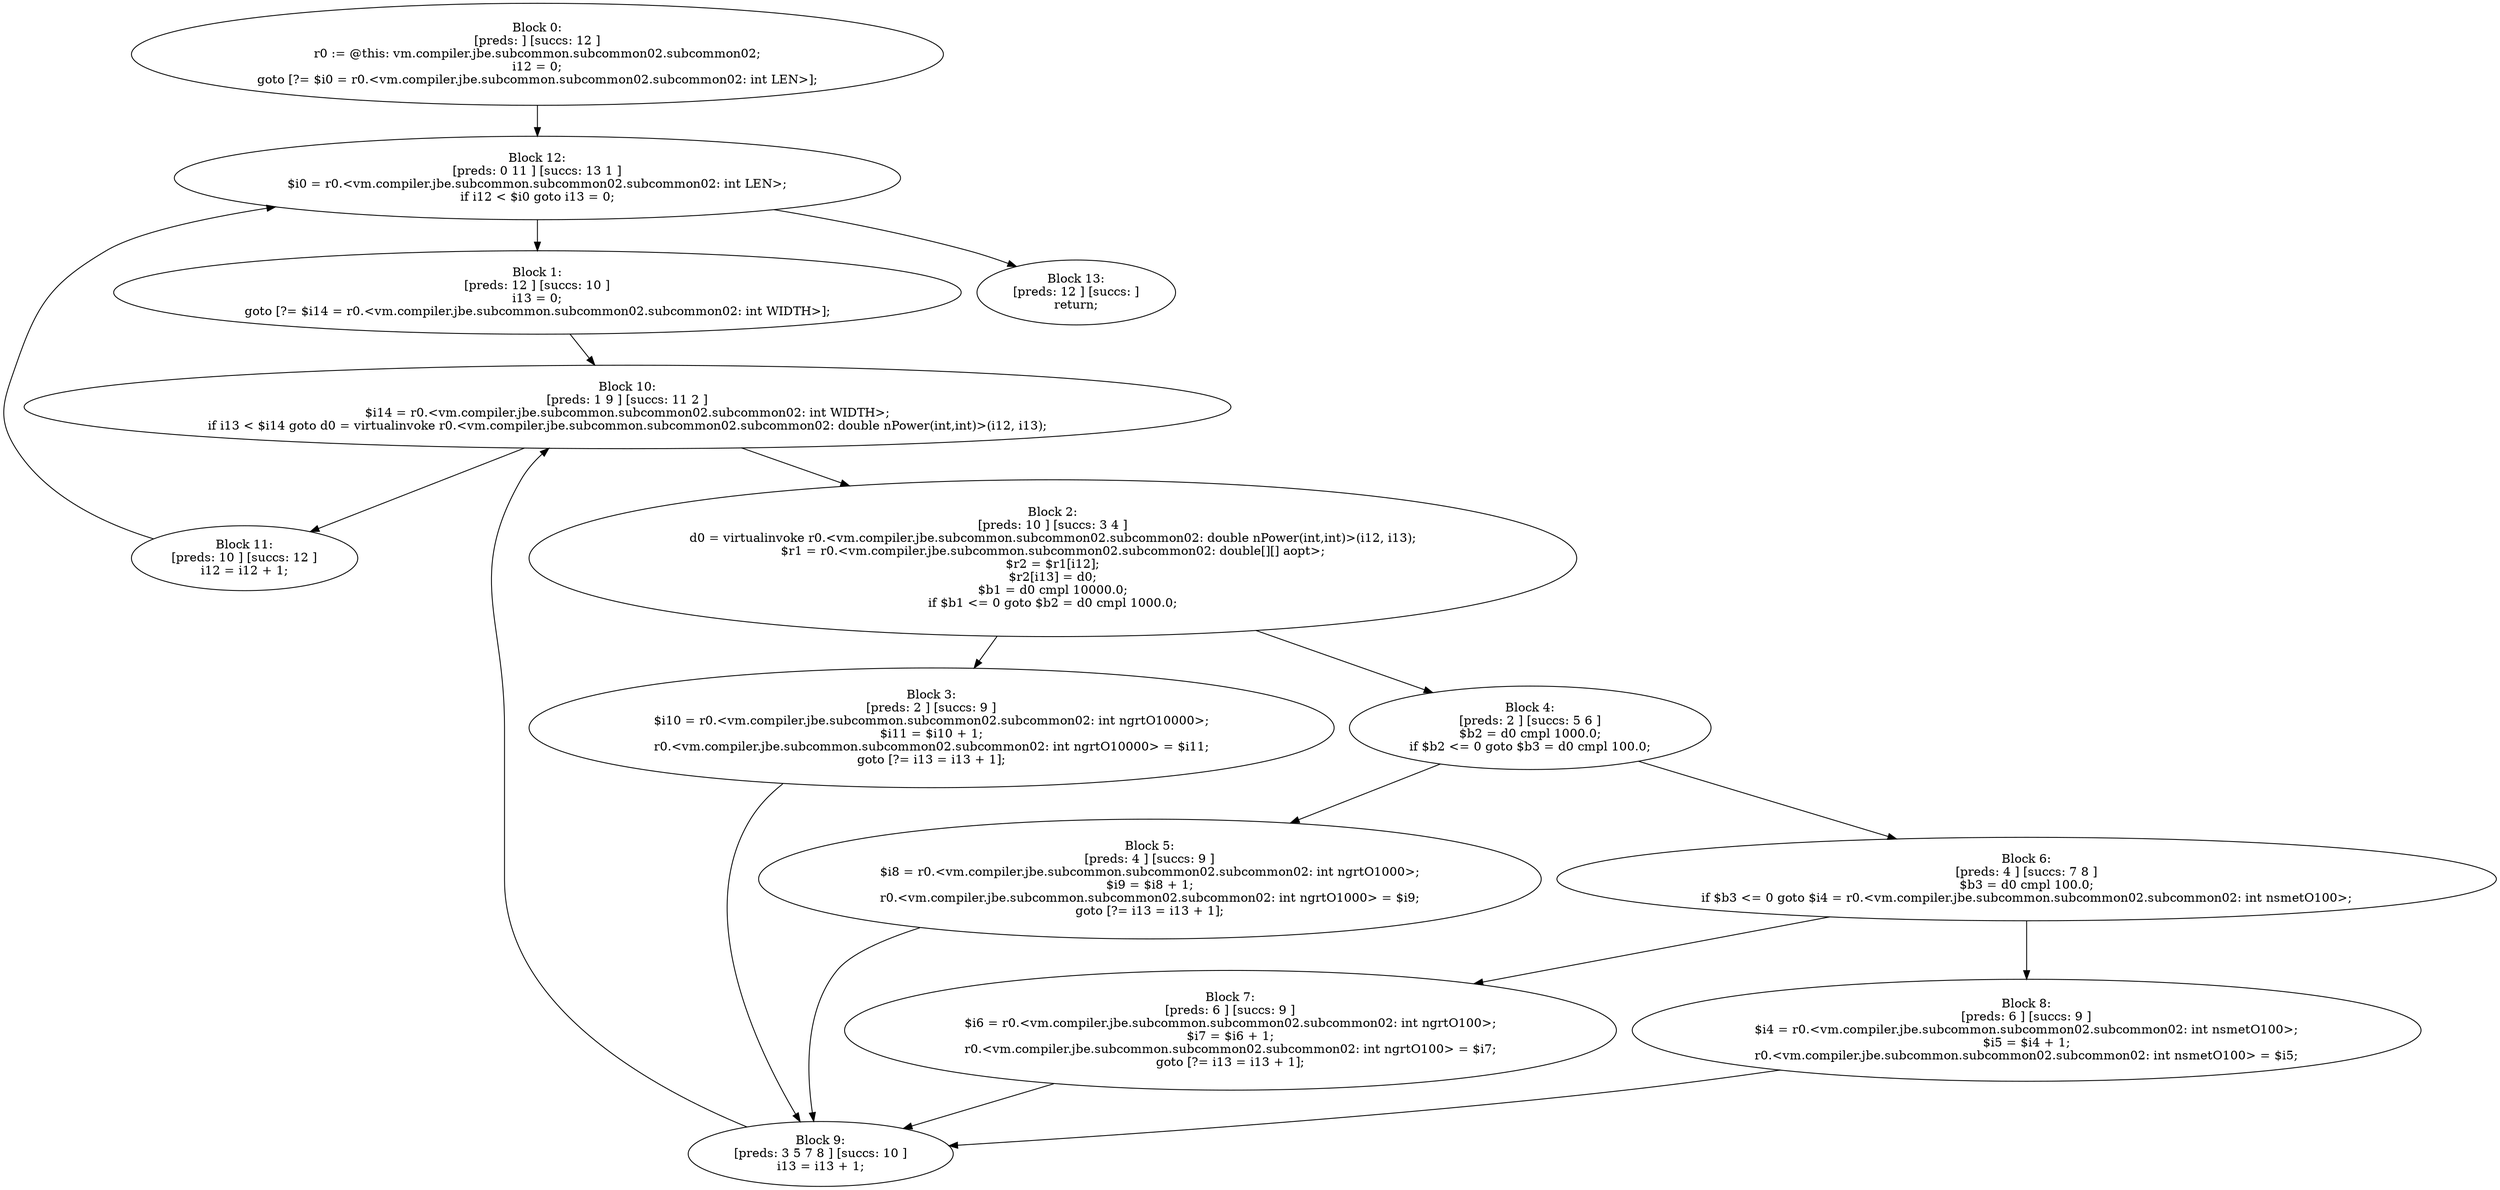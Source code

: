 digraph "unitGraph" {
    "Block 0:
[preds: ] [succs: 12 ]
r0 := @this: vm.compiler.jbe.subcommon.subcommon02.subcommon02;
i12 = 0;
goto [?= $i0 = r0.<vm.compiler.jbe.subcommon.subcommon02.subcommon02: int LEN>];
"
    "Block 1:
[preds: 12 ] [succs: 10 ]
i13 = 0;
goto [?= $i14 = r0.<vm.compiler.jbe.subcommon.subcommon02.subcommon02: int WIDTH>];
"
    "Block 2:
[preds: 10 ] [succs: 3 4 ]
d0 = virtualinvoke r0.<vm.compiler.jbe.subcommon.subcommon02.subcommon02: double nPower(int,int)>(i12, i13);
$r1 = r0.<vm.compiler.jbe.subcommon.subcommon02.subcommon02: double[][] aopt>;
$r2 = $r1[i12];
$r2[i13] = d0;
$b1 = d0 cmpl 10000.0;
if $b1 <= 0 goto $b2 = d0 cmpl 1000.0;
"
    "Block 3:
[preds: 2 ] [succs: 9 ]
$i10 = r0.<vm.compiler.jbe.subcommon.subcommon02.subcommon02: int ngrtO10000>;
$i11 = $i10 + 1;
r0.<vm.compiler.jbe.subcommon.subcommon02.subcommon02: int ngrtO10000> = $i11;
goto [?= i13 = i13 + 1];
"
    "Block 4:
[preds: 2 ] [succs: 5 6 ]
$b2 = d0 cmpl 1000.0;
if $b2 <= 0 goto $b3 = d0 cmpl 100.0;
"
    "Block 5:
[preds: 4 ] [succs: 9 ]
$i8 = r0.<vm.compiler.jbe.subcommon.subcommon02.subcommon02: int ngrtO1000>;
$i9 = $i8 + 1;
r0.<vm.compiler.jbe.subcommon.subcommon02.subcommon02: int ngrtO1000> = $i9;
goto [?= i13 = i13 + 1];
"
    "Block 6:
[preds: 4 ] [succs: 7 8 ]
$b3 = d0 cmpl 100.0;
if $b3 <= 0 goto $i4 = r0.<vm.compiler.jbe.subcommon.subcommon02.subcommon02: int nsmetO100>;
"
    "Block 7:
[preds: 6 ] [succs: 9 ]
$i6 = r0.<vm.compiler.jbe.subcommon.subcommon02.subcommon02: int ngrtO100>;
$i7 = $i6 + 1;
r0.<vm.compiler.jbe.subcommon.subcommon02.subcommon02: int ngrtO100> = $i7;
goto [?= i13 = i13 + 1];
"
    "Block 8:
[preds: 6 ] [succs: 9 ]
$i4 = r0.<vm.compiler.jbe.subcommon.subcommon02.subcommon02: int nsmetO100>;
$i5 = $i4 + 1;
r0.<vm.compiler.jbe.subcommon.subcommon02.subcommon02: int nsmetO100> = $i5;
"
    "Block 9:
[preds: 3 5 7 8 ] [succs: 10 ]
i13 = i13 + 1;
"
    "Block 10:
[preds: 1 9 ] [succs: 11 2 ]
$i14 = r0.<vm.compiler.jbe.subcommon.subcommon02.subcommon02: int WIDTH>;
if i13 < $i14 goto d0 = virtualinvoke r0.<vm.compiler.jbe.subcommon.subcommon02.subcommon02: double nPower(int,int)>(i12, i13);
"
    "Block 11:
[preds: 10 ] [succs: 12 ]
i12 = i12 + 1;
"
    "Block 12:
[preds: 0 11 ] [succs: 13 1 ]
$i0 = r0.<vm.compiler.jbe.subcommon.subcommon02.subcommon02: int LEN>;
if i12 < $i0 goto i13 = 0;
"
    "Block 13:
[preds: 12 ] [succs: ]
return;
"
    "Block 0:
[preds: ] [succs: 12 ]
r0 := @this: vm.compiler.jbe.subcommon.subcommon02.subcommon02;
i12 = 0;
goto [?= $i0 = r0.<vm.compiler.jbe.subcommon.subcommon02.subcommon02: int LEN>];
"->"Block 12:
[preds: 0 11 ] [succs: 13 1 ]
$i0 = r0.<vm.compiler.jbe.subcommon.subcommon02.subcommon02: int LEN>;
if i12 < $i0 goto i13 = 0;
";
    "Block 1:
[preds: 12 ] [succs: 10 ]
i13 = 0;
goto [?= $i14 = r0.<vm.compiler.jbe.subcommon.subcommon02.subcommon02: int WIDTH>];
"->"Block 10:
[preds: 1 9 ] [succs: 11 2 ]
$i14 = r0.<vm.compiler.jbe.subcommon.subcommon02.subcommon02: int WIDTH>;
if i13 < $i14 goto d0 = virtualinvoke r0.<vm.compiler.jbe.subcommon.subcommon02.subcommon02: double nPower(int,int)>(i12, i13);
";
    "Block 2:
[preds: 10 ] [succs: 3 4 ]
d0 = virtualinvoke r0.<vm.compiler.jbe.subcommon.subcommon02.subcommon02: double nPower(int,int)>(i12, i13);
$r1 = r0.<vm.compiler.jbe.subcommon.subcommon02.subcommon02: double[][] aopt>;
$r2 = $r1[i12];
$r2[i13] = d0;
$b1 = d0 cmpl 10000.0;
if $b1 <= 0 goto $b2 = d0 cmpl 1000.0;
"->"Block 3:
[preds: 2 ] [succs: 9 ]
$i10 = r0.<vm.compiler.jbe.subcommon.subcommon02.subcommon02: int ngrtO10000>;
$i11 = $i10 + 1;
r0.<vm.compiler.jbe.subcommon.subcommon02.subcommon02: int ngrtO10000> = $i11;
goto [?= i13 = i13 + 1];
";
    "Block 2:
[preds: 10 ] [succs: 3 4 ]
d0 = virtualinvoke r0.<vm.compiler.jbe.subcommon.subcommon02.subcommon02: double nPower(int,int)>(i12, i13);
$r1 = r0.<vm.compiler.jbe.subcommon.subcommon02.subcommon02: double[][] aopt>;
$r2 = $r1[i12];
$r2[i13] = d0;
$b1 = d0 cmpl 10000.0;
if $b1 <= 0 goto $b2 = d0 cmpl 1000.0;
"->"Block 4:
[preds: 2 ] [succs: 5 6 ]
$b2 = d0 cmpl 1000.0;
if $b2 <= 0 goto $b3 = d0 cmpl 100.0;
";
    "Block 3:
[preds: 2 ] [succs: 9 ]
$i10 = r0.<vm.compiler.jbe.subcommon.subcommon02.subcommon02: int ngrtO10000>;
$i11 = $i10 + 1;
r0.<vm.compiler.jbe.subcommon.subcommon02.subcommon02: int ngrtO10000> = $i11;
goto [?= i13 = i13 + 1];
"->"Block 9:
[preds: 3 5 7 8 ] [succs: 10 ]
i13 = i13 + 1;
";
    "Block 4:
[preds: 2 ] [succs: 5 6 ]
$b2 = d0 cmpl 1000.0;
if $b2 <= 0 goto $b3 = d0 cmpl 100.0;
"->"Block 5:
[preds: 4 ] [succs: 9 ]
$i8 = r0.<vm.compiler.jbe.subcommon.subcommon02.subcommon02: int ngrtO1000>;
$i9 = $i8 + 1;
r0.<vm.compiler.jbe.subcommon.subcommon02.subcommon02: int ngrtO1000> = $i9;
goto [?= i13 = i13 + 1];
";
    "Block 4:
[preds: 2 ] [succs: 5 6 ]
$b2 = d0 cmpl 1000.0;
if $b2 <= 0 goto $b3 = d0 cmpl 100.0;
"->"Block 6:
[preds: 4 ] [succs: 7 8 ]
$b3 = d0 cmpl 100.0;
if $b3 <= 0 goto $i4 = r0.<vm.compiler.jbe.subcommon.subcommon02.subcommon02: int nsmetO100>;
";
    "Block 5:
[preds: 4 ] [succs: 9 ]
$i8 = r0.<vm.compiler.jbe.subcommon.subcommon02.subcommon02: int ngrtO1000>;
$i9 = $i8 + 1;
r0.<vm.compiler.jbe.subcommon.subcommon02.subcommon02: int ngrtO1000> = $i9;
goto [?= i13 = i13 + 1];
"->"Block 9:
[preds: 3 5 7 8 ] [succs: 10 ]
i13 = i13 + 1;
";
    "Block 6:
[preds: 4 ] [succs: 7 8 ]
$b3 = d0 cmpl 100.0;
if $b3 <= 0 goto $i4 = r0.<vm.compiler.jbe.subcommon.subcommon02.subcommon02: int nsmetO100>;
"->"Block 7:
[preds: 6 ] [succs: 9 ]
$i6 = r0.<vm.compiler.jbe.subcommon.subcommon02.subcommon02: int ngrtO100>;
$i7 = $i6 + 1;
r0.<vm.compiler.jbe.subcommon.subcommon02.subcommon02: int ngrtO100> = $i7;
goto [?= i13 = i13 + 1];
";
    "Block 6:
[preds: 4 ] [succs: 7 8 ]
$b3 = d0 cmpl 100.0;
if $b3 <= 0 goto $i4 = r0.<vm.compiler.jbe.subcommon.subcommon02.subcommon02: int nsmetO100>;
"->"Block 8:
[preds: 6 ] [succs: 9 ]
$i4 = r0.<vm.compiler.jbe.subcommon.subcommon02.subcommon02: int nsmetO100>;
$i5 = $i4 + 1;
r0.<vm.compiler.jbe.subcommon.subcommon02.subcommon02: int nsmetO100> = $i5;
";
    "Block 7:
[preds: 6 ] [succs: 9 ]
$i6 = r0.<vm.compiler.jbe.subcommon.subcommon02.subcommon02: int ngrtO100>;
$i7 = $i6 + 1;
r0.<vm.compiler.jbe.subcommon.subcommon02.subcommon02: int ngrtO100> = $i7;
goto [?= i13 = i13 + 1];
"->"Block 9:
[preds: 3 5 7 8 ] [succs: 10 ]
i13 = i13 + 1;
";
    "Block 8:
[preds: 6 ] [succs: 9 ]
$i4 = r0.<vm.compiler.jbe.subcommon.subcommon02.subcommon02: int nsmetO100>;
$i5 = $i4 + 1;
r0.<vm.compiler.jbe.subcommon.subcommon02.subcommon02: int nsmetO100> = $i5;
"->"Block 9:
[preds: 3 5 7 8 ] [succs: 10 ]
i13 = i13 + 1;
";
    "Block 9:
[preds: 3 5 7 8 ] [succs: 10 ]
i13 = i13 + 1;
"->"Block 10:
[preds: 1 9 ] [succs: 11 2 ]
$i14 = r0.<vm.compiler.jbe.subcommon.subcommon02.subcommon02: int WIDTH>;
if i13 < $i14 goto d0 = virtualinvoke r0.<vm.compiler.jbe.subcommon.subcommon02.subcommon02: double nPower(int,int)>(i12, i13);
";
    "Block 10:
[preds: 1 9 ] [succs: 11 2 ]
$i14 = r0.<vm.compiler.jbe.subcommon.subcommon02.subcommon02: int WIDTH>;
if i13 < $i14 goto d0 = virtualinvoke r0.<vm.compiler.jbe.subcommon.subcommon02.subcommon02: double nPower(int,int)>(i12, i13);
"->"Block 11:
[preds: 10 ] [succs: 12 ]
i12 = i12 + 1;
";
    "Block 10:
[preds: 1 9 ] [succs: 11 2 ]
$i14 = r0.<vm.compiler.jbe.subcommon.subcommon02.subcommon02: int WIDTH>;
if i13 < $i14 goto d0 = virtualinvoke r0.<vm.compiler.jbe.subcommon.subcommon02.subcommon02: double nPower(int,int)>(i12, i13);
"->"Block 2:
[preds: 10 ] [succs: 3 4 ]
d0 = virtualinvoke r0.<vm.compiler.jbe.subcommon.subcommon02.subcommon02: double nPower(int,int)>(i12, i13);
$r1 = r0.<vm.compiler.jbe.subcommon.subcommon02.subcommon02: double[][] aopt>;
$r2 = $r1[i12];
$r2[i13] = d0;
$b1 = d0 cmpl 10000.0;
if $b1 <= 0 goto $b2 = d0 cmpl 1000.0;
";
    "Block 11:
[preds: 10 ] [succs: 12 ]
i12 = i12 + 1;
"->"Block 12:
[preds: 0 11 ] [succs: 13 1 ]
$i0 = r0.<vm.compiler.jbe.subcommon.subcommon02.subcommon02: int LEN>;
if i12 < $i0 goto i13 = 0;
";
    "Block 12:
[preds: 0 11 ] [succs: 13 1 ]
$i0 = r0.<vm.compiler.jbe.subcommon.subcommon02.subcommon02: int LEN>;
if i12 < $i0 goto i13 = 0;
"->"Block 13:
[preds: 12 ] [succs: ]
return;
";
    "Block 12:
[preds: 0 11 ] [succs: 13 1 ]
$i0 = r0.<vm.compiler.jbe.subcommon.subcommon02.subcommon02: int LEN>;
if i12 < $i0 goto i13 = 0;
"->"Block 1:
[preds: 12 ] [succs: 10 ]
i13 = 0;
goto [?= $i14 = r0.<vm.compiler.jbe.subcommon.subcommon02.subcommon02: int WIDTH>];
";
}
